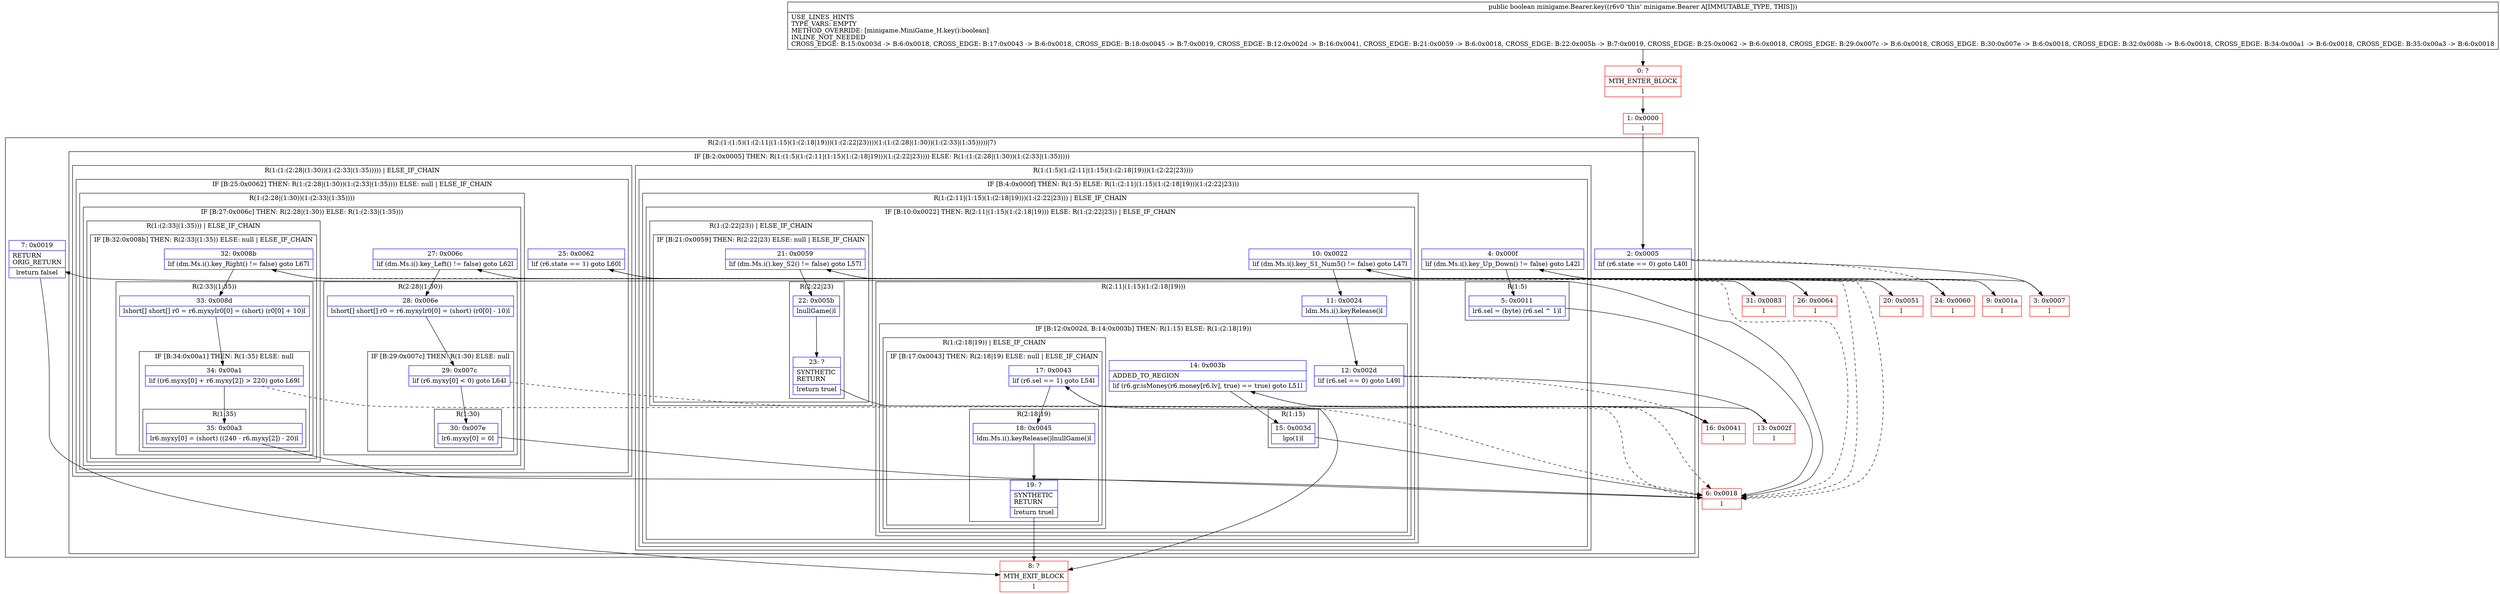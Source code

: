 digraph "CFG forminigame.Bearer.key()Z" {
subgraph cluster_Region_423250340 {
label = "R(2:(1:(1:5)(1:(2:11|(1:15)(1:(2:18|19)))(1:(2:22|23))))(1:(1:(2:28|(1:30))(1:(2:33|(1:35)))))|7)";
node [shape=record,color=blue];
subgraph cluster_IfRegion_920667942 {
label = "IF [B:2:0x0005] THEN: R(1:(1:5)(1:(2:11|(1:15)(1:(2:18|19)))(1:(2:22|23)))) ELSE: R(1:(1:(2:28|(1:30))(1:(2:33|(1:35)))))";
node [shape=record,color=blue];
Node_2 [shape=record,label="{2\:\ 0x0005|lif (r6.state == 0) goto L40l}"];
subgraph cluster_Region_1877690070 {
label = "R(1:(1:5)(1:(2:11|(1:15)(1:(2:18|19)))(1:(2:22|23))))";
node [shape=record,color=blue];
subgraph cluster_IfRegion_1421920371 {
label = "IF [B:4:0x000f] THEN: R(1:5) ELSE: R(1:(2:11|(1:15)(1:(2:18|19)))(1:(2:22|23)))";
node [shape=record,color=blue];
Node_4 [shape=record,label="{4\:\ 0x000f|lif (dm.Ms.i().key_Up_Down() != false) goto L42l}"];
subgraph cluster_Region_536661030 {
label = "R(1:5)";
node [shape=record,color=blue];
Node_5 [shape=record,label="{5\:\ 0x0011|lr6.sel = (byte) (r6.sel ^ 1)l}"];
}
subgraph cluster_Region_730952072 {
label = "R(1:(2:11|(1:15)(1:(2:18|19)))(1:(2:22|23))) | ELSE_IF_CHAIN\l";
node [shape=record,color=blue];
subgraph cluster_IfRegion_511270874 {
label = "IF [B:10:0x0022] THEN: R(2:11|(1:15)(1:(2:18|19))) ELSE: R(1:(2:22|23)) | ELSE_IF_CHAIN\l";
node [shape=record,color=blue];
Node_10 [shape=record,label="{10\:\ 0x0022|lif (dm.Ms.i().key_S1_Num5() != false) goto L47l}"];
subgraph cluster_Region_1277726518 {
label = "R(2:11|(1:15)(1:(2:18|19)))";
node [shape=record,color=blue];
Node_11 [shape=record,label="{11\:\ 0x0024|ldm.Ms.i().keyRelease()l}"];
subgraph cluster_IfRegion_902625129 {
label = "IF [B:12:0x002d, B:14:0x003b] THEN: R(1:15) ELSE: R(1:(2:18|19))";
node [shape=record,color=blue];
Node_12 [shape=record,label="{12\:\ 0x002d|lif (r6.sel == 0) goto L49l}"];
Node_14 [shape=record,label="{14\:\ 0x003b|ADDED_TO_REGION\l|lif (r6.gr.isMoney(r6.money[r6.lv], true) == true) goto L51l}"];
subgraph cluster_Region_359779689 {
label = "R(1:15)";
node [shape=record,color=blue];
Node_15 [shape=record,label="{15\:\ 0x003d|lgo(1)l}"];
}
subgraph cluster_Region_1092798354 {
label = "R(1:(2:18|19)) | ELSE_IF_CHAIN\l";
node [shape=record,color=blue];
subgraph cluster_IfRegion_1241231807 {
label = "IF [B:17:0x0043] THEN: R(2:18|19) ELSE: null | ELSE_IF_CHAIN\l";
node [shape=record,color=blue];
Node_17 [shape=record,label="{17\:\ 0x0043|lif (r6.sel == 1) goto L54l}"];
subgraph cluster_Region_459173974 {
label = "R(2:18|19)";
node [shape=record,color=blue];
Node_18 [shape=record,label="{18\:\ 0x0045|ldm.Ms.i().keyRelease()lnullGame()l}"];
Node_19 [shape=record,label="{19\:\ ?|SYNTHETIC\lRETURN\l|lreturn truel}"];
}
}
}
}
}
subgraph cluster_Region_14679249 {
label = "R(1:(2:22|23)) | ELSE_IF_CHAIN\l";
node [shape=record,color=blue];
subgraph cluster_IfRegion_1461105935 {
label = "IF [B:21:0x0059] THEN: R(2:22|23) ELSE: null | ELSE_IF_CHAIN\l";
node [shape=record,color=blue];
Node_21 [shape=record,label="{21\:\ 0x0059|lif (dm.Ms.i().key_S2() != false) goto L57l}"];
subgraph cluster_Region_1140101147 {
label = "R(2:22|23)";
node [shape=record,color=blue];
Node_22 [shape=record,label="{22\:\ 0x005b|lnullGame()l}"];
Node_23 [shape=record,label="{23\:\ ?|SYNTHETIC\lRETURN\l|lreturn truel}"];
}
}
}
}
}
}
}
subgraph cluster_Region_725648627 {
label = "R(1:(1:(2:28|(1:30))(1:(2:33|(1:35))))) | ELSE_IF_CHAIN\l";
node [shape=record,color=blue];
subgraph cluster_IfRegion_1418120254 {
label = "IF [B:25:0x0062] THEN: R(1:(2:28|(1:30))(1:(2:33|(1:35)))) ELSE: null | ELSE_IF_CHAIN\l";
node [shape=record,color=blue];
Node_25 [shape=record,label="{25\:\ 0x0062|lif (r6.state == 1) goto L60l}"];
subgraph cluster_Region_911910252 {
label = "R(1:(2:28|(1:30))(1:(2:33|(1:35))))";
node [shape=record,color=blue];
subgraph cluster_IfRegion_1372164084 {
label = "IF [B:27:0x006c] THEN: R(2:28|(1:30)) ELSE: R(1:(2:33|(1:35)))";
node [shape=record,color=blue];
Node_27 [shape=record,label="{27\:\ 0x006c|lif (dm.Ms.i().key_Left() != false) goto L62l}"];
subgraph cluster_Region_1428043542 {
label = "R(2:28|(1:30))";
node [shape=record,color=blue];
Node_28 [shape=record,label="{28\:\ 0x006e|lshort[] short[] r0 = r6.myxylr0[0] = (short) (r0[0] \- 10)l}"];
subgraph cluster_IfRegion_2122448418 {
label = "IF [B:29:0x007c] THEN: R(1:30) ELSE: null";
node [shape=record,color=blue];
Node_29 [shape=record,label="{29\:\ 0x007c|lif (r6.myxy[0] \< 0) goto L64l}"];
subgraph cluster_Region_478423792 {
label = "R(1:30)";
node [shape=record,color=blue];
Node_30 [shape=record,label="{30\:\ 0x007e|lr6.myxy[0] = 0l}"];
}
}
}
subgraph cluster_Region_2140573129 {
label = "R(1:(2:33|(1:35))) | ELSE_IF_CHAIN\l";
node [shape=record,color=blue];
subgraph cluster_IfRegion_1648167904 {
label = "IF [B:32:0x008b] THEN: R(2:33|(1:35)) ELSE: null | ELSE_IF_CHAIN\l";
node [shape=record,color=blue];
Node_32 [shape=record,label="{32\:\ 0x008b|lif (dm.Ms.i().key_Right() != false) goto L67l}"];
subgraph cluster_Region_2003103441 {
label = "R(2:33|(1:35))";
node [shape=record,color=blue];
Node_33 [shape=record,label="{33\:\ 0x008d|lshort[] short[] r0 = r6.myxylr0[0] = (short) (r0[0] + 10)l}"];
subgraph cluster_IfRegion_322734443 {
label = "IF [B:34:0x00a1] THEN: R(1:35) ELSE: null";
node [shape=record,color=blue];
Node_34 [shape=record,label="{34\:\ 0x00a1|lif ((r6.myxy[0] + r6.myxy[2]) \> 220) goto L69l}"];
subgraph cluster_Region_777183830 {
label = "R(1:35)";
node [shape=record,color=blue];
Node_35 [shape=record,label="{35\:\ 0x00a3|lr6.myxy[0] = (short) ((240 \- r6.myxy[2]) \- 20)l}"];
}
}
}
}
}
}
}
}
}
}
Node_7 [shape=record,label="{7\:\ 0x0019|RETURN\lORIG_RETURN\l|lreturn falsel}"];
}
Node_0 [shape=record,color=red,label="{0\:\ ?|MTH_ENTER_BLOCK\l|l}"];
Node_1 [shape=record,color=red,label="{1\:\ 0x0000|l}"];
Node_3 [shape=record,color=red,label="{3\:\ 0x0007|l}"];
Node_6 [shape=record,color=red,label="{6\:\ 0x0018|l}"];
Node_8 [shape=record,color=red,label="{8\:\ ?|MTH_EXIT_BLOCK\l|l}"];
Node_9 [shape=record,color=red,label="{9\:\ 0x001a|l}"];
Node_13 [shape=record,color=red,label="{13\:\ 0x002f|l}"];
Node_16 [shape=record,color=red,label="{16\:\ 0x0041|l}"];
Node_20 [shape=record,color=red,label="{20\:\ 0x0051|l}"];
Node_24 [shape=record,color=red,label="{24\:\ 0x0060|l}"];
Node_26 [shape=record,color=red,label="{26\:\ 0x0064|l}"];
Node_31 [shape=record,color=red,label="{31\:\ 0x0083|l}"];
MethodNode[shape=record,label="{public boolean minigame.Bearer.key((r6v0 'this' minigame.Bearer A[IMMUTABLE_TYPE, THIS]))  | USE_LINES_HINTS\lTYPE_VARS: EMPTY\lMETHOD_OVERRIDE: [minigame.MiniGame_H.key():boolean]\lINLINE_NOT_NEEDED\lCROSS_EDGE: B:15:0x003d \-\> B:6:0x0018, CROSS_EDGE: B:17:0x0043 \-\> B:6:0x0018, CROSS_EDGE: B:18:0x0045 \-\> B:7:0x0019, CROSS_EDGE: B:12:0x002d \-\> B:16:0x0041, CROSS_EDGE: B:21:0x0059 \-\> B:6:0x0018, CROSS_EDGE: B:22:0x005b \-\> B:7:0x0019, CROSS_EDGE: B:25:0x0062 \-\> B:6:0x0018, CROSS_EDGE: B:29:0x007c \-\> B:6:0x0018, CROSS_EDGE: B:30:0x007e \-\> B:6:0x0018, CROSS_EDGE: B:32:0x008b \-\> B:6:0x0018, CROSS_EDGE: B:34:0x00a1 \-\> B:6:0x0018, CROSS_EDGE: B:35:0x00a3 \-\> B:6:0x0018\l}"];
MethodNode -> Node_0;
Node_2 -> Node_3;
Node_2 -> Node_24[style=dashed];
Node_4 -> Node_5;
Node_4 -> Node_9[style=dashed];
Node_5 -> Node_6;
Node_10 -> Node_11;
Node_10 -> Node_20[style=dashed];
Node_11 -> Node_12;
Node_12 -> Node_13;
Node_12 -> Node_16[style=dashed];
Node_14 -> Node_15;
Node_14 -> Node_16[style=dashed];
Node_15 -> Node_6;
Node_17 -> Node_6[style=dashed];
Node_17 -> Node_18;
Node_18 -> Node_19;
Node_19 -> Node_8;
Node_21 -> Node_6[style=dashed];
Node_21 -> Node_22;
Node_22 -> Node_23;
Node_23 -> Node_8;
Node_25 -> Node_6[style=dashed];
Node_25 -> Node_26;
Node_27 -> Node_28;
Node_27 -> Node_31[style=dashed];
Node_28 -> Node_29;
Node_29 -> Node_6[style=dashed];
Node_29 -> Node_30;
Node_30 -> Node_6;
Node_32 -> Node_6[style=dashed];
Node_32 -> Node_33;
Node_33 -> Node_34;
Node_34 -> Node_6[style=dashed];
Node_34 -> Node_35;
Node_35 -> Node_6;
Node_7 -> Node_8;
Node_0 -> Node_1;
Node_1 -> Node_2;
Node_3 -> Node_4;
Node_6 -> Node_7;
Node_9 -> Node_10;
Node_13 -> Node_14;
Node_16 -> Node_17;
Node_20 -> Node_21;
Node_24 -> Node_25;
Node_26 -> Node_27;
Node_31 -> Node_32;
}

